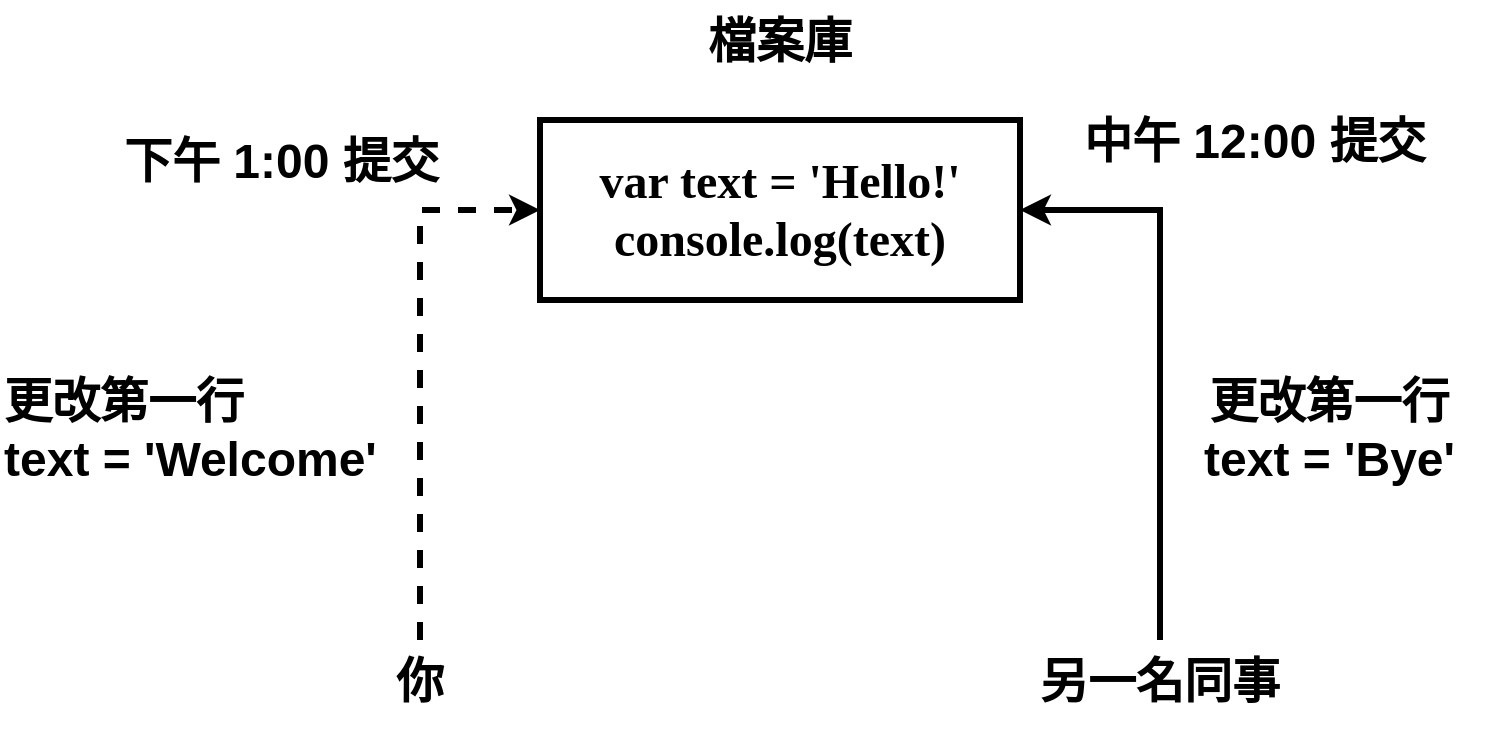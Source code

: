 <mxfile version="13.6.5">
    <diagram id="6hGFLwfOUW9BJ-s0fimq" name="Page-1">
        <mxGraphModel dx="880" dy="1320" grid="1" gridSize="10" guides="1" tooltips="1" connect="1" arrows="1" fold="1" page="1" pageScale="1" pageWidth="800" pageHeight="400" math="0" shadow="0">
            <root>
                <mxCell id="0"/>
                <mxCell id="1" parent="0"/>
                <mxCell id="148" value="var text = 'Hello!'&lt;br&gt;&lt;div&gt;console.log(text)&lt;/div&gt;" style="rounded=0;whiteSpace=wrap;html=1;fontFamily=微軟正黑體;fontSize=24;fontStyle=1;strokeWidth=3;shadow=0;glass=0;comic=0;align=center;" parent="1" vertex="1">
                    <mxGeometry x="290" y="80" width="240" height="90" as="geometry"/>
                </mxCell>
                <mxCell id="154" value="&lt;div&gt;&lt;span style=&quot;font-size: 24px&quot;&gt;&lt;b&gt;檔案庫&lt;/b&gt;&lt;/span&gt;&lt;/div&gt;" style="text;whiteSpace=wrap;html=1;align=center;" vertex="1" parent="1">
                    <mxGeometry x="300" y="20" width="220" height="50" as="geometry"/>
                </mxCell>
                <mxCell id="161" style="edgeStyle=orthogonalEdgeStyle;rounded=0;orthogonalLoop=1;jettySize=auto;html=1;exitX=0.5;exitY=0;exitDx=0;exitDy=0;entryX=0;entryY=0.5;entryDx=0;entryDy=0;strokeWidth=3;dashed=1;" edge="1" parent="1" source="156" target="148">
                    <mxGeometry relative="1" as="geometry"/>
                </mxCell>
                <mxCell id="156" value="&lt;div&gt;&lt;span style=&quot;font-size: 24px&quot;&gt;&lt;b&gt;你&lt;/b&gt;&lt;/span&gt;&lt;/div&gt;" style="text;whiteSpace=wrap;html=1;align=center;" vertex="1" parent="1">
                    <mxGeometry x="120" y="340" width="220" height="50" as="geometry"/>
                </mxCell>
                <mxCell id="159" style="edgeStyle=orthogonalEdgeStyle;rounded=0;orthogonalLoop=1;jettySize=auto;html=1;exitX=0.5;exitY=0;exitDx=0;exitDy=0;entryX=1;entryY=0.5;entryDx=0;entryDy=0;strokeWidth=3;" edge="1" parent="1" source="158" target="148">
                    <mxGeometry relative="1" as="geometry"/>
                </mxCell>
                <mxCell id="158" value="&lt;div&gt;&lt;span style=&quot;font-size: 24px&quot;&gt;&lt;b&gt;另一名同事&lt;/b&gt;&lt;/span&gt;&lt;/div&gt;" style="text;whiteSpace=wrap;html=1;align=center;" vertex="1" parent="1">
                    <mxGeometry x="490" y="340" width="220" height="50" as="geometry"/>
                </mxCell>
                <mxCell id="160" value="&lt;div style=&quot;text-align: center&quot;&gt;&lt;span style=&quot;font-size: 24px&quot;&gt;&lt;b&gt;更改第一行&lt;br&gt;text = 'Bye'&lt;/b&gt;&lt;/span&gt;&lt;/div&gt;" style="text;whiteSpace=wrap;html=1;" vertex="1" parent="1">
                    <mxGeometry x="620" y="200" width="150" height="80" as="geometry"/>
                </mxCell>
                <mxCell id="162" value="&lt;div&gt;&lt;span style=&quot;font-size: 24px&quot;&gt;&lt;b&gt;更改第一行&lt;br&gt;text = 'Welcome'&lt;/b&gt;&lt;/span&gt;&lt;/div&gt;" style="text;whiteSpace=wrap;html=1;align=left;" vertex="1" parent="1">
                    <mxGeometry x="20" y="200" width="210" height="80" as="geometry"/>
                </mxCell>
                <mxCell id="163" value="&lt;div style=&quot;text-align: center&quot;&gt;&lt;span style=&quot;font-size: 24px&quot;&gt;&lt;b&gt;中午 12:00 提交&lt;/b&gt;&lt;/span&gt;&lt;/div&gt;" style="text;whiteSpace=wrap;html=1;" vertex="1" parent="1">
                    <mxGeometry x="560" y="70" width="180" height="80" as="geometry"/>
                </mxCell>
                <mxCell id="164" value="&lt;div style=&quot;text-align: center&quot;&gt;&lt;span style=&quot;font-size: 24px&quot;&gt;&lt;b&gt;下午 1:00 提交&lt;/b&gt;&lt;/span&gt;&lt;/div&gt;" style="text;whiteSpace=wrap;html=1;" vertex="1" parent="1">
                    <mxGeometry x="80" y="80" width="180" height="80" as="geometry"/>
                </mxCell>
            </root>
        </mxGraphModel>
    </diagram>
</mxfile>